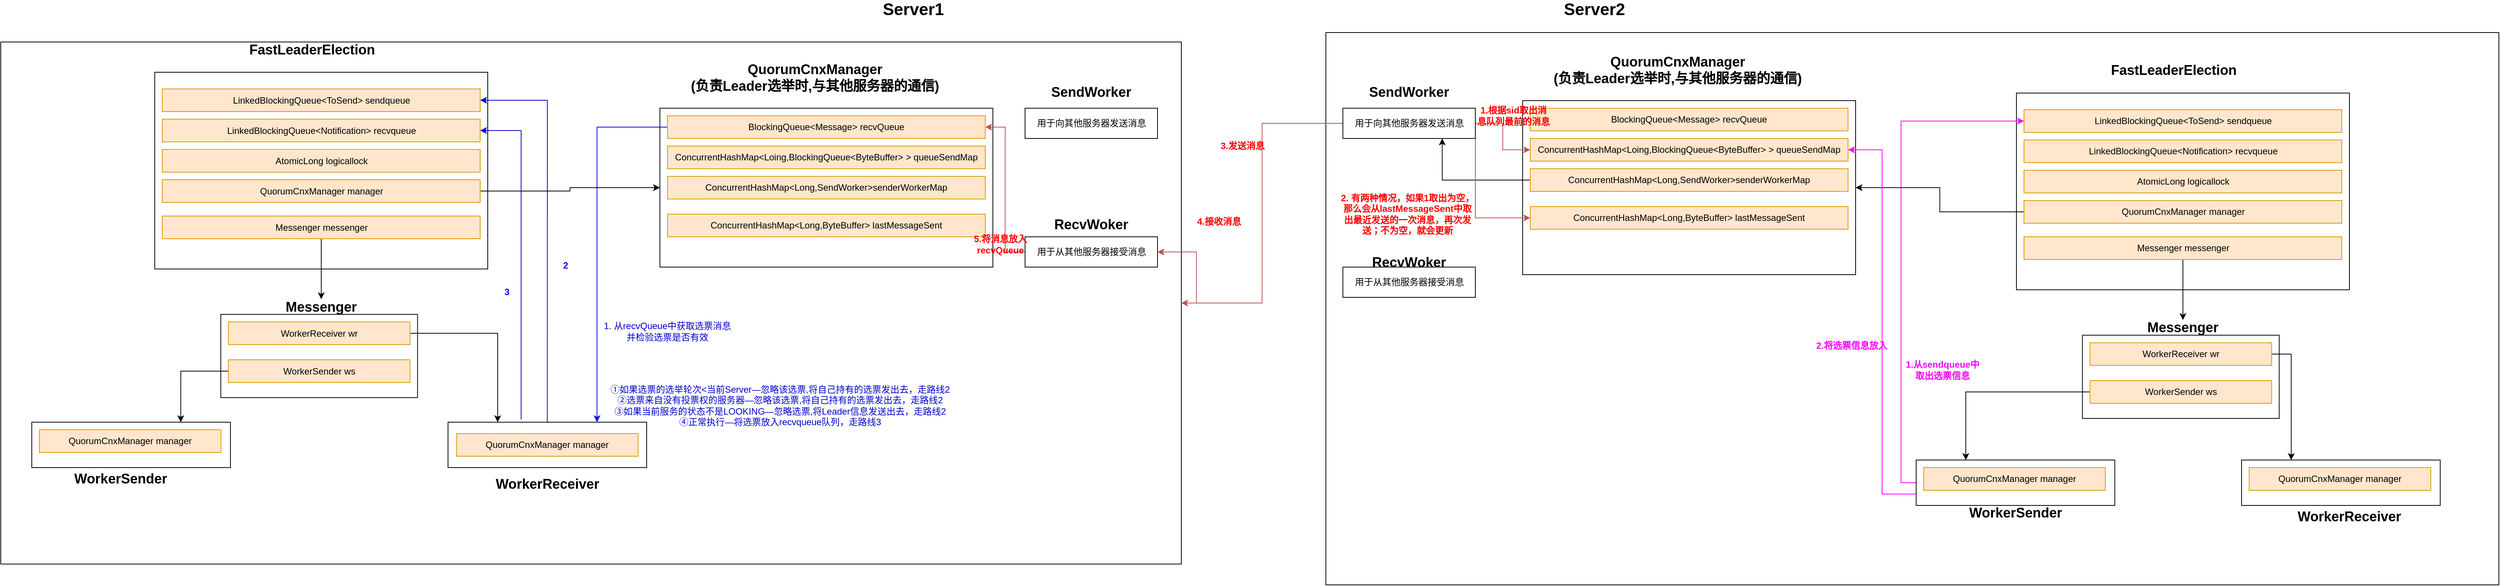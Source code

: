 <mxfile version="14.9.6" type="device"><diagram id="b4B3_gUNbZH7vS8-TH9i" name="第 1 页"><mxGraphModel dx="2449" dy="1035" grid="1" gridSize="10" guides="1" tooltips="1" connect="1" arrows="1" fold="1" page="1" pageScale="1" pageWidth="1169" pageHeight="827" math="0" shadow="0"><root><mxCell id="0"/><mxCell id="1" parent="0"/><mxCell id="OvX3ELkwq_GvKx4C1IVm-16" value="" style="rounded=0;whiteSpace=wrap;html=1;" parent="1" vertex="1"><mxGeometry x="-491" y="252.5" width="1560" height="690" as="geometry"/></mxCell><mxCell id="OvX3ELkwq_GvKx4C1IVm-2" value="&lt;b&gt;&lt;font style=&quot;font-size: 18px&quot;&gt;QuorumCnxManager&lt;br&gt;(负责Leader选举时,与其他服务器的通信)&lt;br&gt;&lt;/font&gt;&lt;/b&gt;" style="text;html=1;strokeColor=none;fillColor=none;align=center;verticalAlign=middle;whiteSpace=wrap;rounded=0;" parent="1" vertex="1"><mxGeometry x="360" y="290" width="450" height="20" as="geometry"/></mxCell><mxCell id="OvX3ELkwq_GvKx4C1IVm-3" value="" style="rounded=0;whiteSpace=wrap;html=1;" parent="1" vertex="1"><mxGeometry x="380" y="340" width="440" height="210" as="geometry"/></mxCell><mxCell id="50JUeWRtAtroO7Kgq8BG-83" style="edgeStyle=orthogonalEdgeStyle;rounded=0;orthogonalLoop=1;jettySize=auto;html=1;exitX=0;exitY=0.5;exitDx=0;exitDy=0;entryX=0.75;entryY=0;entryDx=0;entryDy=0;strokeColor=#0000FF;" parent="1" source="OvX3ELkwq_GvKx4C1IVm-4" target="50JUeWRtAtroO7Kgq8BG-66" edge="1"><mxGeometry relative="1" as="geometry"/></mxCell><mxCell id="OvX3ELkwq_GvKx4C1IVm-4" value="BlockingQueue&amp;lt;Message&amp;gt; recvQueue" style="rounded=0;whiteSpace=wrap;html=1;fillColor=#ffe6cc;strokeColor=#d79b00;" parent="1" vertex="1"><mxGeometry x="390" y="350" width="420" height="30" as="geometry"/></mxCell><mxCell id="OvX3ELkwq_GvKx4C1IVm-5" style="edgeStyle=orthogonalEdgeStyle;rounded=0;orthogonalLoop=1;jettySize=auto;html=1;exitX=0.5;exitY=1;exitDx=0;exitDy=0;" parent="1" source="OvX3ELkwq_GvKx4C1IVm-4" target="OvX3ELkwq_GvKx4C1IVm-4" edge="1"><mxGeometry relative="1" as="geometry"/></mxCell><mxCell id="OvX3ELkwq_GvKx4C1IVm-6" value="ConcurrentHashMap&amp;lt;Loing,BlockingQueue&amp;lt;ByteBuffer&amp;gt; &amp;gt; queueSendMap" style="rounded=0;whiteSpace=wrap;html=1;fillColor=#ffe6cc;strokeColor=#d79b00;" parent="1" vertex="1"><mxGeometry x="390" y="390" width="420" height="30" as="geometry"/></mxCell><mxCell id="OvX3ELkwq_GvKx4C1IVm-7" value="ConcurrentHashMap&amp;lt;Long,SendWorker&amp;gt;senderWorkerMap" style="rounded=0;whiteSpace=wrap;html=1;fillColor=#ffe6cc;strokeColor=#d79b00;" parent="1" vertex="1"><mxGeometry x="390" y="430" width="420" height="30" as="geometry"/></mxCell><mxCell id="OvX3ELkwq_GvKx4C1IVm-8" value="ConcurrentHashMap&amp;lt;Long,ByteBuffer&amp;gt; lastMessageSent" style="rounded=0;whiteSpace=wrap;html=1;fillColor=#ffe6cc;strokeColor=#d79b00;" parent="1" vertex="1"><mxGeometry x="390" y="480" width="420" height="30" as="geometry"/></mxCell><mxCell id="OvX3ELkwq_GvKx4C1IVm-17" value="用于向其他服务器发送消息" style="rounded=0;whiteSpace=wrap;html=1;" parent="1" vertex="1"><mxGeometry x="862.5" y="340" width="175" height="40" as="geometry"/></mxCell><mxCell id="OvX3ELkwq_GvKx4C1IVm-18" value="&lt;b&gt;&lt;font style=&quot;font-size: 18px&quot;&gt;SendWorker&lt;br&gt;&lt;br&gt;&lt;/font&gt;&lt;/b&gt;" style="text;html=1;strokeColor=none;fillColor=none;align=center;verticalAlign=middle;whiteSpace=wrap;rounded=0;" parent="1" vertex="1"><mxGeometry x="800" y="320" width="300" height="20" as="geometry"/></mxCell><mxCell id="OvX3ELkwq_GvKx4C1IVm-20" value="&lt;b&gt;&lt;font style=&quot;font-size: 18px&quot;&gt;RecvWoker&lt;br&gt;&lt;br&gt;&lt;/font&gt;&lt;/b&gt;" style="text;html=1;strokeColor=none;fillColor=none;align=center;verticalAlign=middle;whiteSpace=wrap;rounded=0;" parent="1" vertex="1"><mxGeometry x="800" y="500" width="300" height="10" as="geometry"/></mxCell><mxCell id="OvX3ELkwq_GvKx4C1IVm-48" style="edgeStyle=orthogonalEdgeStyle;rounded=0;orthogonalLoop=1;jettySize=auto;html=1;exitX=0;exitY=0.5;exitDx=0;exitDy=0;entryX=1;entryY=0.5;entryDx=0;entryDy=0;fillColor=#f8cecc;strokeColor=#b85450;" parent="1" source="OvX3ELkwq_GvKx4C1IVm-21" target="OvX3ELkwq_GvKx4C1IVm-4" edge="1"><mxGeometry relative="1" as="geometry"/></mxCell><mxCell id="OvX3ELkwq_GvKx4C1IVm-21" value="用于从其他服务器接受消息" style="rounded=0;whiteSpace=wrap;html=1;" parent="1" vertex="1"><mxGeometry x="862.5" y="510" width="175" height="40" as="geometry"/></mxCell><mxCell id="OvX3ELkwq_GvKx4C1IVm-22" value="&lt;b&gt;&lt;font style=&quot;font-size: 22px&quot;&gt;Server1&lt;/font&gt;&lt;/b&gt;" style="text;html=1;strokeColor=none;fillColor=none;align=center;verticalAlign=middle;whiteSpace=wrap;rounded=0;" parent="1" vertex="1"><mxGeometry x="695" y="200" width="40" height="20" as="geometry"/></mxCell><mxCell id="OvX3ELkwq_GvKx4C1IVm-23" value="" style="rounded=0;whiteSpace=wrap;html=1;" parent="1" vertex="1"><mxGeometry x="1260" y="240" width="1550" height="730" as="geometry"/></mxCell><mxCell id="OvX3ELkwq_GvKx4C1IVm-24" value="&lt;b&gt;&lt;font style=&quot;font-size: 18px&quot;&gt;QuorumCnxManager&lt;br&gt;(负责Leader选举时,与其他服务器的通信)&lt;br&gt;&lt;/font&gt;&lt;/b&gt;" style="text;html=1;strokeColor=none;fillColor=none;align=center;verticalAlign=middle;whiteSpace=wrap;rounded=0;" parent="1" vertex="1"><mxGeometry x="1500" y="280" width="450" height="20" as="geometry"/></mxCell><mxCell id="OvX3ELkwq_GvKx4C1IVm-25" value="" style="rounded=0;whiteSpace=wrap;html=1;" parent="1" vertex="1"><mxGeometry x="1520" y="330" width="440" height="230" as="geometry"/></mxCell><mxCell id="OvX3ELkwq_GvKx4C1IVm-26" value="BlockingQueue&amp;lt;Message&amp;gt; recvQueue" style="rounded=0;whiteSpace=wrap;html=1;fillColor=#ffe6cc;strokeColor=#d79b00;" parent="1" vertex="1"><mxGeometry x="1530" y="340" width="420" height="30" as="geometry"/></mxCell><mxCell id="OvX3ELkwq_GvKx4C1IVm-27" style="edgeStyle=orthogonalEdgeStyle;rounded=0;orthogonalLoop=1;jettySize=auto;html=1;exitX=0.5;exitY=1;exitDx=0;exitDy=0;" parent="1" source="OvX3ELkwq_GvKx4C1IVm-26" target="OvX3ELkwq_GvKx4C1IVm-26" edge="1"><mxGeometry relative="1" as="geometry"/></mxCell><mxCell id="OvX3ELkwq_GvKx4C1IVm-28" value="ConcurrentHashMap&amp;lt;Loing,BlockingQueue&amp;lt;ByteBuffer&amp;gt; &amp;gt; queueSendMap" style="rounded=0;whiteSpace=wrap;html=1;fillColor=#ffe6cc;strokeColor=#d79b00;" parent="1" vertex="1"><mxGeometry x="1530" y="380" width="420" height="30" as="geometry"/></mxCell><mxCell id="OvX3ELkwq_GvKx4C1IVm-36" style="edgeStyle=orthogonalEdgeStyle;rounded=0;orthogonalLoop=1;jettySize=auto;html=1;exitX=0;exitY=0.5;exitDx=0;exitDy=0;entryX=0.75;entryY=1;entryDx=0;entryDy=0;" parent="1" source="OvX3ELkwq_GvKx4C1IVm-29" target="OvX3ELkwq_GvKx4C1IVm-31" edge="1"><mxGeometry relative="1" as="geometry"/></mxCell><mxCell id="OvX3ELkwq_GvKx4C1IVm-29" value="ConcurrentHashMap&amp;lt;Long,SendWorker&amp;gt;senderWorkerMap" style="rounded=0;whiteSpace=wrap;html=1;fillColor=#ffe6cc;strokeColor=#d79b00;" parent="1" vertex="1"><mxGeometry x="1530" y="420" width="420" height="30" as="geometry"/></mxCell><mxCell id="OvX3ELkwq_GvKx4C1IVm-30" value="ConcurrentHashMap&amp;lt;Long,ByteBuffer&amp;gt; lastMessageSent" style="rounded=0;whiteSpace=wrap;html=1;fillColor=#ffe6cc;strokeColor=#d79b00;" parent="1" vertex="1"><mxGeometry x="1530" y="470" width="420" height="30" as="geometry"/></mxCell><mxCell id="OvX3ELkwq_GvKx4C1IVm-37" style="edgeStyle=orthogonalEdgeStyle;rounded=0;orthogonalLoop=1;jettySize=auto;html=1;exitX=1;exitY=0.5;exitDx=0;exitDy=0;entryX=0;entryY=0.5;entryDx=0;entryDy=0;fillColor=#f8cecc;strokeColor=#b85450;" parent="1" source="OvX3ELkwq_GvKx4C1IVm-31" target="OvX3ELkwq_GvKx4C1IVm-28" edge="1"><mxGeometry relative="1" as="geometry"/></mxCell><mxCell id="OvX3ELkwq_GvKx4C1IVm-40" style="edgeStyle=orthogonalEdgeStyle;rounded=0;orthogonalLoop=1;jettySize=auto;html=1;exitX=0;exitY=0.5;exitDx=0;exitDy=0;entryX=1;entryY=0.5;entryDx=0;entryDy=0;fillColor=#f8cecc;strokeColor=#b85450;" parent="1" source="OvX3ELkwq_GvKx4C1IVm-31" target="OvX3ELkwq_GvKx4C1IVm-16" edge="1"><mxGeometry relative="1" as="geometry"/></mxCell><mxCell id="OvX3ELkwq_GvKx4C1IVm-50" style="edgeStyle=orthogonalEdgeStyle;rounded=0;orthogonalLoop=1;jettySize=auto;html=1;exitX=1;exitY=1;exitDx=0;exitDy=0;entryX=0;entryY=0.5;entryDx=0;entryDy=0;fillColor=#f8cecc;strokeColor=#b85450;" parent="1" source="OvX3ELkwq_GvKx4C1IVm-31" target="OvX3ELkwq_GvKx4C1IVm-30" edge="1"><mxGeometry relative="1" as="geometry"/></mxCell><mxCell id="OvX3ELkwq_GvKx4C1IVm-31" value="用于向其他服务器发送消息" style="rounded=0;whiteSpace=wrap;html=1;" parent="1" vertex="1"><mxGeometry x="1282.5" y="340" width="175" height="40" as="geometry"/></mxCell><mxCell id="OvX3ELkwq_GvKx4C1IVm-32" value="&lt;b&gt;&lt;font style=&quot;font-size: 18px&quot;&gt;SendWorker&lt;br&gt;&lt;br&gt;&lt;/font&gt;&lt;/b&gt;" style="text;html=1;strokeColor=none;fillColor=none;align=center;verticalAlign=middle;whiteSpace=wrap;rounded=0;" parent="1" vertex="1"><mxGeometry x="1220" y="320" width="300" height="20" as="geometry"/></mxCell><mxCell id="OvX3ELkwq_GvKx4C1IVm-33" value="&lt;b&gt;&lt;font style=&quot;font-size: 18px&quot;&gt;RecvWoker&lt;br&gt;&lt;br&gt;&lt;/font&gt;&lt;/b&gt;" style="text;html=1;strokeColor=none;fillColor=none;align=center;verticalAlign=middle;whiteSpace=wrap;rounded=0;" parent="1" vertex="1"><mxGeometry x="1220" y="550" width="300" height="10" as="geometry"/></mxCell><mxCell id="OvX3ELkwq_GvKx4C1IVm-34" value="用于从其他服务器接受消息" style="rounded=0;whiteSpace=wrap;html=1;" parent="1" vertex="1"><mxGeometry x="1282.5" y="550" width="175" height="40" as="geometry"/></mxCell><mxCell id="OvX3ELkwq_GvKx4C1IVm-35" value="&lt;b&gt;&lt;font style=&quot;font-size: 22px&quot;&gt;Server2&lt;/font&gt;&lt;/b&gt;" style="text;html=1;strokeColor=none;fillColor=none;align=center;verticalAlign=middle;whiteSpace=wrap;rounded=0;" parent="1" vertex="1"><mxGeometry x="1595" y="200" width="40" height="20" as="geometry"/></mxCell><mxCell id="OvX3ELkwq_GvKx4C1IVm-38" value="&lt;font color=&quot;#ff0000&quot;&gt;&lt;b&gt;1.根据sid取出消息队列最前的消息&lt;/b&gt;&lt;/font&gt;" style="text;html=1;strokeColor=none;fillColor=none;align=center;verticalAlign=middle;whiteSpace=wrap;rounded=0;" parent="1" vertex="1"><mxGeometry x="1457.5" y="340" width="100" height="20" as="geometry"/></mxCell><mxCell id="OvX3ELkwq_GvKx4C1IVm-41" value="&lt;font color=&quot;#ff0000&quot;&gt;&lt;b&gt;3.发送消息&lt;/b&gt;&lt;/font&gt;" style="text;html=1;strokeColor=none;fillColor=none;align=center;verticalAlign=middle;whiteSpace=wrap;rounded=0;" parent="1" vertex="1"><mxGeometry x="1100" y="380" width="100" height="20" as="geometry"/></mxCell><mxCell id="OvX3ELkwq_GvKx4C1IVm-46" style="edgeStyle=orthogonalEdgeStyle;rounded=0;orthogonalLoop=1;jettySize=auto;html=1;exitX=1;exitY=0.5;exitDx=0;exitDy=0;entryX=1;entryY=0.5;entryDx=0;entryDy=0;fillColor=#f8cecc;strokeColor=#b85450;" parent="1" source="OvX3ELkwq_GvKx4C1IVm-16" target="OvX3ELkwq_GvKx4C1IVm-21" edge="1"><mxGeometry relative="1" as="geometry"/></mxCell><mxCell id="OvX3ELkwq_GvKx4C1IVm-47" value="&lt;font color=&quot;#ff0000&quot;&gt;&lt;b&gt;4.接收消息&lt;/b&gt;&lt;/font&gt;" style="text;html=1;strokeColor=none;fillColor=none;align=center;verticalAlign=middle;whiteSpace=wrap;rounded=0;" parent="1" vertex="1"><mxGeometry x="1069" y="480" width="100" height="20" as="geometry"/></mxCell><mxCell id="OvX3ELkwq_GvKx4C1IVm-49" value="&lt;font color=&quot;#ff0000&quot;&gt;&lt;b&gt;5.将消息放入recvQueue&lt;/b&gt;&lt;/font&gt;" style="text;html=1;strokeColor=none;fillColor=none;align=center;verticalAlign=middle;whiteSpace=wrap;rounded=0;" parent="1" vertex="1"><mxGeometry x="780" y="510" width="100" height="20" as="geometry"/></mxCell><mxCell id="OvX3ELkwq_GvKx4C1IVm-51" value="&lt;font color=&quot;#ff0000&quot;&gt;&lt;b&gt;2. 有两种情况，如果1取出为空，那么会从lastMessageSent中取出最近发送的一次消息，再次发送；不为空，就会更新&lt;br&gt;&lt;/b&gt;&lt;/font&gt;" style="text;html=1;strokeColor=none;fillColor=none;align=center;verticalAlign=middle;whiteSpace=wrap;rounded=0;" parent="1" vertex="1"><mxGeometry x="1277.5" y="470" width="180" height="20" as="geometry"/></mxCell><mxCell id="50JUeWRtAtroO7Kgq8BG-1" value="" style="rounded=0;whiteSpace=wrap;html=1;" parent="1" vertex="1"><mxGeometry x="-287.5" y="292.5" width="440" height="260" as="geometry"/></mxCell><mxCell id="50JUeWRtAtroO7Kgq8BG-2" value="&lt;b&gt;&lt;font style=&quot;font-size: 18px&quot;&gt;FastLeaderElection&lt;/font&gt;&lt;/b&gt;" style="text;html=1;strokeColor=none;fillColor=none;align=center;verticalAlign=middle;whiteSpace=wrap;rounded=0;" parent="1" vertex="1"><mxGeometry x="-187.5" y="252.5" width="215" height="20" as="geometry"/></mxCell><mxCell id="50JUeWRtAtroO7Kgq8BG-3" value="LinkedBlockingQueue&amp;lt;ToSend&amp;gt; sendqueue" style="rounded=0;whiteSpace=wrap;html=1;fillColor=#ffe6cc;strokeColor=#d79b00;" parent="1" vertex="1"><mxGeometry x="-277.5" y="314.5" width="420" height="30" as="geometry"/></mxCell><mxCell id="50JUeWRtAtroO7Kgq8BG-4" style="edgeStyle=orthogonalEdgeStyle;rounded=0;orthogonalLoop=1;jettySize=auto;html=1;exitX=0.5;exitY=1;exitDx=0;exitDy=0;" parent="1" source="50JUeWRtAtroO7Kgq8BG-3" target="50JUeWRtAtroO7Kgq8BG-3" edge="1"><mxGeometry relative="1" as="geometry"/></mxCell><mxCell id="50JUeWRtAtroO7Kgq8BG-5" value="LinkedBlockingQueue&amp;lt;Notification&amp;gt; recvqueue" style="rounded=0;whiteSpace=wrap;html=1;fillColor=#ffe6cc;strokeColor=#d79b00;" parent="1" vertex="1"><mxGeometry x="-277.5" y="354.5" width="420" height="30" as="geometry"/></mxCell><mxCell id="50JUeWRtAtroO7Kgq8BG-6" value="AtomicLong logicallock" style="rounded=0;whiteSpace=wrap;html=1;fillColor=#ffe6cc;strokeColor=#d79b00;" parent="1" vertex="1"><mxGeometry x="-277.5" y="394.5" width="420" height="30" as="geometry"/></mxCell><mxCell id="50JUeWRtAtroO7Kgq8BG-50" style="edgeStyle=orthogonalEdgeStyle;rounded=0;orthogonalLoop=1;jettySize=auto;html=1;exitX=1;exitY=0.5;exitDx=0;exitDy=0;entryX=0;entryY=0.5;entryDx=0;entryDy=0;" parent="1" source="50JUeWRtAtroO7Kgq8BG-7" target="OvX3ELkwq_GvKx4C1IVm-3" edge="1"><mxGeometry relative="1" as="geometry"/></mxCell><mxCell id="50JUeWRtAtroO7Kgq8BG-7" value="QuorumCnxManager manager" style="rounded=0;whiteSpace=wrap;html=1;fillColor=#ffe6cc;strokeColor=#d79b00;" parent="1" vertex="1"><mxGeometry x="-277.5" y="434.5" width="420" height="30" as="geometry"/></mxCell><mxCell id="50JUeWRtAtroO7Kgq8BG-8" style="edgeStyle=orthogonalEdgeStyle;rounded=0;orthogonalLoop=1;jettySize=auto;html=1;exitX=0.5;exitY=1;exitDx=0;exitDy=0;" parent="1" source="50JUeWRtAtroO7Kgq8BG-9" target="50JUeWRtAtroO7Kgq8BG-11" edge="1"><mxGeometry relative="1" as="geometry"/></mxCell><mxCell id="50JUeWRtAtroO7Kgq8BG-9" value="Messenger messenger" style="rounded=0;whiteSpace=wrap;html=1;fillColor=#ffe6cc;strokeColor=#d79b00;" parent="1" vertex="1"><mxGeometry x="-277.5" y="482.5" width="420" height="30" as="geometry"/></mxCell><mxCell id="50JUeWRtAtroO7Kgq8BG-10" value="" style="rounded=0;whiteSpace=wrap;html=1;" parent="1" vertex="1"><mxGeometry x="-200.25" y="612.5" width="260" height="110" as="geometry"/></mxCell><mxCell id="50JUeWRtAtroO7Kgq8BG-11" value="&lt;b&gt;&lt;font style=&quot;font-size: 18px&quot;&gt;Messenger&lt;/font&gt;&lt;/b&gt;" style="text;html=1;strokeColor=none;fillColor=none;align=center;verticalAlign=middle;whiteSpace=wrap;rounded=0;" parent="1" vertex="1"><mxGeometry x="-175" y="592.5" width="215" height="20" as="geometry"/></mxCell><mxCell id="50JUeWRtAtroO7Kgq8BG-81" style="edgeStyle=orthogonalEdgeStyle;rounded=0;orthogonalLoop=1;jettySize=auto;html=1;exitX=1;exitY=0.5;exitDx=0;exitDy=0;entryX=0.25;entryY=0;entryDx=0;entryDy=0;strokeColor=#000000;" parent="1" source="50JUeWRtAtroO7Kgq8BG-13" target="50JUeWRtAtroO7Kgq8BG-66" edge="1"><mxGeometry relative="1" as="geometry"/></mxCell><mxCell id="50JUeWRtAtroO7Kgq8BG-13" value="WorkerReceiver wr" style="rounded=0;whiteSpace=wrap;html=1;fillColor=#ffe6cc;strokeColor=#d79b00;" parent="1" vertex="1"><mxGeometry x="-190.25" y="622.5" width="240" height="30" as="geometry"/></mxCell><mxCell id="50JUeWRtAtroO7Kgq8BG-14" style="edgeStyle=orthogonalEdgeStyle;rounded=0;orthogonalLoop=1;jettySize=auto;html=1;exitX=0.5;exitY=1;exitDx=0;exitDy=0;" parent="1" source="50JUeWRtAtroO7Kgq8BG-13" target="50JUeWRtAtroO7Kgq8BG-13" edge="1"><mxGeometry relative="1" as="geometry"/></mxCell><mxCell id="50JUeWRtAtroO7Kgq8BG-80" style="edgeStyle=orthogonalEdgeStyle;rounded=0;orthogonalLoop=1;jettySize=auto;html=1;exitX=0;exitY=0.5;exitDx=0;exitDy=0;entryX=0.75;entryY=0;entryDx=0;entryDy=0;strokeColor=#000000;" parent="1" source="50JUeWRtAtroO7Kgq8BG-16" target="50JUeWRtAtroO7Kgq8BG-75" edge="1"><mxGeometry relative="1" as="geometry"/></mxCell><mxCell id="50JUeWRtAtroO7Kgq8BG-16" value="WorkerSender ws" style="rounded=0;whiteSpace=wrap;html=1;fillColor=#ffe6cc;strokeColor=#d79b00;" parent="1" vertex="1"><mxGeometry x="-190.25" y="672.5" width="240" height="30" as="geometry"/></mxCell><mxCell id="50JUeWRtAtroO7Kgq8BG-25" value="" style="rounded=0;whiteSpace=wrap;html=1;" parent="1" vertex="1"><mxGeometry x="2172.5" y="320" width="440" height="260" as="geometry"/></mxCell><mxCell id="50JUeWRtAtroO7Kgq8BG-26" value="&lt;b&gt;&lt;font style=&quot;font-size: 18px&quot;&gt;FastLeaderElection&lt;/font&gt;&lt;/b&gt;" style="text;html=1;strokeColor=none;fillColor=none;align=center;verticalAlign=middle;whiteSpace=wrap;rounded=0;" parent="1" vertex="1"><mxGeometry x="2272.5" y="280" width="215" height="20" as="geometry"/></mxCell><mxCell id="50JUeWRtAtroO7Kgq8BG-27" value="LinkedBlockingQueue&amp;lt;ToSend&amp;gt; sendqueue" style="rounded=0;whiteSpace=wrap;html=1;fillColor=#ffe6cc;strokeColor=#d79b00;" parent="1" vertex="1"><mxGeometry x="2182.5" y="342" width="420" height="30" as="geometry"/></mxCell><mxCell id="50JUeWRtAtroO7Kgq8BG-28" style="edgeStyle=orthogonalEdgeStyle;rounded=0;orthogonalLoop=1;jettySize=auto;html=1;exitX=0.5;exitY=1;exitDx=0;exitDy=0;" parent="1" source="50JUeWRtAtroO7Kgq8BG-27" target="50JUeWRtAtroO7Kgq8BG-27" edge="1"><mxGeometry relative="1" as="geometry"/></mxCell><mxCell id="50JUeWRtAtroO7Kgq8BG-29" value="LinkedBlockingQueue&amp;lt;Notification&amp;gt; recvqueue" style="rounded=0;whiteSpace=wrap;html=1;fillColor=#ffe6cc;strokeColor=#d79b00;" parent="1" vertex="1"><mxGeometry x="2182.5" y="382" width="420" height="30" as="geometry"/></mxCell><mxCell id="50JUeWRtAtroO7Kgq8BG-30" value="AtomicLong logicallock" style="rounded=0;whiteSpace=wrap;html=1;fillColor=#ffe6cc;strokeColor=#d79b00;" parent="1" vertex="1"><mxGeometry x="2182.5" y="422" width="420" height="30" as="geometry"/></mxCell><mxCell id="50JUeWRtAtroO7Kgq8BG-49" style="edgeStyle=orthogonalEdgeStyle;rounded=0;orthogonalLoop=1;jettySize=auto;html=1;exitX=0;exitY=0.5;exitDx=0;exitDy=0;entryX=1;entryY=0.5;entryDx=0;entryDy=0;" parent="1" source="50JUeWRtAtroO7Kgq8BG-31" target="OvX3ELkwq_GvKx4C1IVm-25" edge="1"><mxGeometry relative="1" as="geometry"/></mxCell><mxCell id="50JUeWRtAtroO7Kgq8BG-31" value="QuorumCnxManager manager" style="rounded=0;whiteSpace=wrap;html=1;fillColor=#ffe6cc;strokeColor=#d79b00;" parent="1" vertex="1"><mxGeometry x="2182.5" y="462" width="420" height="30" as="geometry"/></mxCell><mxCell id="50JUeWRtAtroO7Kgq8BG-32" style="edgeStyle=orthogonalEdgeStyle;rounded=0;orthogonalLoop=1;jettySize=auto;html=1;exitX=0.5;exitY=1;exitDx=0;exitDy=0;" parent="1" source="50JUeWRtAtroO7Kgq8BG-33" target="50JUeWRtAtroO7Kgq8BG-35" edge="1"><mxGeometry relative="1" as="geometry"/></mxCell><mxCell id="50JUeWRtAtroO7Kgq8BG-33" value="Messenger messenger" style="rounded=0;whiteSpace=wrap;html=1;fillColor=#ffe6cc;strokeColor=#d79b00;" parent="1" vertex="1"><mxGeometry x="2182.5" y="510" width="420" height="30" as="geometry"/></mxCell><mxCell id="50JUeWRtAtroO7Kgq8BG-34" value="" style="rounded=0;whiteSpace=wrap;html=1;" parent="1" vertex="1"><mxGeometry x="2259.75" y="640" width="260" height="110" as="geometry"/></mxCell><mxCell id="50JUeWRtAtroO7Kgq8BG-35" value="&lt;b&gt;&lt;font style=&quot;font-size: 18px&quot;&gt;Messenger&lt;/font&gt;&lt;/b&gt;" style="text;html=1;strokeColor=none;fillColor=none;align=center;verticalAlign=middle;whiteSpace=wrap;rounded=0;" parent="1" vertex="1"><mxGeometry x="2285" y="620" width="215" height="20" as="geometry"/></mxCell><mxCell id="50JUeWRtAtroO7Kgq8BG-60" style="edgeStyle=orthogonalEdgeStyle;rounded=0;orthogonalLoop=1;jettySize=auto;html=1;exitX=1;exitY=0.5;exitDx=0;exitDy=0;entryX=0.25;entryY=0;entryDx=0;entryDy=0;" parent="1" source="50JUeWRtAtroO7Kgq8BG-37" target="50JUeWRtAtroO7Kgq8BG-51" edge="1"><mxGeometry relative="1" as="geometry"/></mxCell><mxCell id="50JUeWRtAtroO7Kgq8BG-37" value="WorkerReceiver wr" style="rounded=0;whiteSpace=wrap;html=1;fillColor=#ffe6cc;strokeColor=#d79b00;" parent="1" vertex="1"><mxGeometry x="2269.75" y="650" width="240" height="30" as="geometry"/></mxCell><mxCell id="50JUeWRtAtroO7Kgq8BG-38" style="edgeStyle=orthogonalEdgeStyle;rounded=0;orthogonalLoop=1;jettySize=auto;html=1;exitX=0.5;exitY=1;exitDx=0;exitDy=0;" parent="1" source="50JUeWRtAtroO7Kgq8BG-37" target="50JUeWRtAtroO7Kgq8BG-37" edge="1"><mxGeometry relative="1" as="geometry"/></mxCell><mxCell id="50JUeWRtAtroO7Kgq8BG-59" style="edgeStyle=orthogonalEdgeStyle;rounded=0;orthogonalLoop=1;jettySize=auto;html=1;exitX=0;exitY=0.5;exitDx=0;exitDy=0;entryX=0.25;entryY=0;entryDx=0;entryDy=0;" parent="1" source="50JUeWRtAtroO7Kgq8BG-40" target="50JUeWRtAtroO7Kgq8BG-55" edge="1"><mxGeometry relative="1" as="geometry"/></mxCell><mxCell id="50JUeWRtAtroO7Kgq8BG-40" value="WorkerSender ws" style="rounded=0;whiteSpace=wrap;html=1;fillColor=#ffe6cc;strokeColor=#d79b00;" parent="1" vertex="1"><mxGeometry x="2269.75" y="700" width="240" height="30" as="geometry"/></mxCell><mxCell id="50JUeWRtAtroO7Kgq8BG-51" value="" style="rounded=0;whiteSpace=wrap;html=1;" parent="1" vertex="1"><mxGeometry x="2470" y="805" width="262.5" height="60" as="geometry"/></mxCell><mxCell id="50JUeWRtAtroO7Kgq8BG-52" value="&lt;b&gt;&lt;font style=&quot;font-size: 18px&quot;&gt;WorkerReceiver&lt;/font&gt;&lt;/b&gt;" style="text;html=1;strokeColor=none;fillColor=none;align=center;verticalAlign=middle;whiteSpace=wrap;rounded=0;" parent="1" vertex="1"><mxGeometry x="2505" y="870" width="215" height="20" as="geometry"/></mxCell><mxCell id="50JUeWRtAtroO7Kgq8BG-53" value="QuorumCnxManager manager" style="rounded=0;whiteSpace=wrap;html=1;fillColor=#ffe6cc;strokeColor=#d79b00;" parent="1" vertex="1"><mxGeometry x="2480" y="815" width="240" height="30" as="geometry"/></mxCell><mxCell id="50JUeWRtAtroO7Kgq8BG-54" style="edgeStyle=orthogonalEdgeStyle;rounded=0;orthogonalLoop=1;jettySize=auto;html=1;exitX=0.5;exitY=1;exitDx=0;exitDy=0;" parent="1" source="50JUeWRtAtroO7Kgq8BG-53" target="50JUeWRtAtroO7Kgq8BG-53" edge="1"><mxGeometry relative="1" as="geometry"/></mxCell><mxCell id="50JUeWRtAtroO7Kgq8BG-62" style="edgeStyle=orthogonalEdgeStyle;rounded=0;orthogonalLoop=1;jettySize=auto;html=1;exitX=0;exitY=0.5;exitDx=0;exitDy=0;entryX=0;entryY=0.5;entryDx=0;entryDy=0;fillColor=#dae8fc;strokeColor=#FF00FF;" parent="1" source="50JUeWRtAtroO7Kgq8BG-55" target="50JUeWRtAtroO7Kgq8BG-27" edge="1"><mxGeometry relative="1" as="geometry"/></mxCell><mxCell id="50JUeWRtAtroO7Kgq8BG-64" style="edgeStyle=orthogonalEdgeStyle;rounded=0;orthogonalLoop=1;jettySize=auto;html=1;exitX=0;exitY=0.75;exitDx=0;exitDy=0;entryX=1;entryY=0.5;entryDx=0;entryDy=0;strokeColor=#FF00FF;" parent="1" source="50JUeWRtAtroO7Kgq8BG-55" target="OvX3ELkwq_GvKx4C1IVm-28" edge="1"><mxGeometry relative="1" as="geometry"/></mxCell><mxCell id="50JUeWRtAtroO7Kgq8BG-55" value="" style="rounded=0;whiteSpace=wrap;html=1;" parent="1" vertex="1"><mxGeometry x="2040" y="805" width="262.5" height="60" as="geometry"/></mxCell><mxCell id="50JUeWRtAtroO7Kgq8BG-56" value="&lt;b&gt;&lt;font style=&quot;font-size: 18px&quot;&gt;WorkerSender&lt;/font&gt;&lt;/b&gt;" style="text;html=1;strokeColor=none;fillColor=none;align=center;verticalAlign=middle;whiteSpace=wrap;rounded=0;" parent="1" vertex="1"><mxGeometry x="2063.75" y="865" width="215" height="20" as="geometry"/></mxCell><mxCell id="50JUeWRtAtroO7Kgq8BG-57" value="QuorumCnxManager manager" style="rounded=0;whiteSpace=wrap;html=1;fillColor=#ffe6cc;strokeColor=#d79b00;" parent="1" vertex="1"><mxGeometry x="2050" y="815" width="240" height="30" as="geometry"/></mxCell><mxCell id="50JUeWRtAtroO7Kgq8BG-58" style="edgeStyle=orthogonalEdgeStyle;rounded=0;orthogonalLoop=1;jettySize=auto;html=1;exitX=0.5;exitY=1;exitDx=0;exitDy=0;" parent="1" source="50JUeWRtAtroO7Kgq8BG-57" target="50JUeWRtAtroO7Kgq8BG-57" edge="1"><mxGeometry relative="1" as="geometry"/></mxCell><mxCell id="50JUeWRtAtroO7Kgq8BG-63" value="&lt;font color=&quot;#ff00ff&quot;&gt;&lt;b&gt;1.从sendqueue中取出选票信息&lt;/b&gt;&lt;/font&gt;" style="text;html=1;strokeColor=none;fillColor=none;align=center;verticalAlign=middle;whiteSpace=wrap;rounded=0;" parent="1" vertex="1"><mxGeometry x="2020" y="672.5" width="110" height="27" as="geometry"/></mxCell><mxCell id="50JUeWRtAtroO7Kgq8BG-65" value="&lt;font color=&quot;#ff00ff&quot;&gt;&lt;b&gt;2.将选票信息放入&lt;/b&gt;&lt;/font&gt;" style="text;html=1;strokeColor=none;fillColor=none;align=center;verticalAlign=middle;whiteSpace=wrap;rounded=0;" parent="1" vertex="1"><mxGeometry x="1900" y="640" width="110" height="27" as="geometry"/></mxCell><mxCell id="Z_qsnWy-OrGEyCgV1Eu6-3" style="edgeStyle=orthogonalEdgeStyle;rounded=0;orthogonalLoop=1;jettySize=auto;html=1;exitX=0.5;exitY=0;exitDx=0;exitDy=0;entryX=1;entryY=0.5;entryDx=0;entryDy=0;strokeColor=#0000CC;" edge="1" parent="1" source="50JUeWRtAtroO7Kgq8BG-66" target="50JUeWRtAtroO7Kgq8BG-3"><mxGeometry relative="1" as="geometry"/></mxCell><mxCell id="Z_qsnWy-OrGEyCgV1Eu6-5" style="edgeStyle=orthogonalEdgeStyle;rounded=0;orthogonalLoop=1;jettySize=auto;html=1;exitX=0.368;exitY=-0.06;exitDx=0;exitDy=0;entryX=1;entryY=0.5;entryDx=0;entryDy=0;strokeColor=#0000CC;exitPerimeter=0;" edge="1" parent="1" source="50JUeWRtAtroO7Kgq8BG-66" target="50JUeWRtAtroO7Kgq8BG-5"><mxGeometry relative="1" as="geometry"/></mxCell><mxCell id="50JUeWRtAtroO7Kgq8BG-66" value="" style="rounded=0;whiteSpace=wrap;html=1;" parent="1" vertex="1"><mxGeometry x="100" y="755" width="262.5" height="60" as="geometry"/></mxCell><mxCell id="50JUeWRtAtroO7Kgq8BG-67" value="&lt;b&gt;&lt;font style=&quot;font-size: 18px&quot;&gt;WorkerReceiver&lt;/font&gt;&lt;/b&gt;" style="text;html=1;strokeColor=none;fillColor=none;align=center;verticalAlign=middle;whiteSpace=wrap;rounded=0;" parent="1" vertex="1"><mxGeometry x="123.75" y="827" width="215" height="20" as="geometry"/></mxCell><mxCell id="50JUeWRtAtroO7Kgq8BG-68" value="QuorumCnxManager manager" style="rounded=0;whiteSpace=wrap;html=1;fillColor=#ffe6cc;strokeColor=#d79b00;" parent="1" vertex="1"><mxGeometry x="111.25" y="770" width="240" height="30" as="geometry"/></mxCell><mxCell id="50JUeWRtAtroO7Kgq8BG-69" style="edgeStyle=orthogonalEdgeStyle;rounded=0;orthogonalLoop=1;jettySize=auto;html=1;exitX=0.5;exitY=1;exitDx=0;exitDy=0;" parent="1" source="50JUeWRtAtroO7Kgq8BG-68" target="50JUeWRtAtroO7Kgq8BG-68" edge="1"><mxGeometry relative="1" as="geometry"/></mxCell><mxCell id="50JUeWRtAtroO7Kgq8BG-75" value="" style="rounded=0;whiteSpace=wrap;html=1;" parent="1" vertex="1"><mxGeometry x="-450" y="755" width="262.5" height="60" as="geometry"/></mxCell><mxCell id="50JUeWRtAtroO7Kgq8BG-76" value="&lt;b&gt;&lt;font style=&quot;font-size: 18px&quot;&gt;WorkerSender&lt;/font&gt;&lt;/b&gt;" style="text;html=1;strokeColor=none;fillColor=none;align=center;verticalAlign=middle;whiteSpace=wrap;rounded=0;" parent="1" vertex="1"><mxGeometry x="-440" y="820" width="215" height="20" as="geometry"/></mxCell><mxCell id="50JUeWRtAtroO7Kgq8BG-77" value="QuorumCnxManager manager" style="rounded=0;whiteSpace=wrap;html=1;fillColor=#ffe6cc;strokeColor=#d79b00;" parent="1" vertex="1"><mxGeometry x="-440" y="765" width="240" height="30" as="geometry"/></mxCell><mxCell id="50JUeWRtAtroO7Kgq8BG-78" style="edgeStyle=orthogonalEdgeStyle;rounded=0;orthogonalLoop=1;jettySize=auto;html=1;exitX=0.5;exitY=1;exitDx=0;exitDy=0;" parent="1" source="50JUeWRtAtroO7Kgq8BG-77" target="50JUeWRtAtroO7Kgq8BG-77" edge="1"><mxGeometry relative="1" as="geometry"/></mxCell><mxCell id="50JUeWRtAtroO7Kgq8BG-84" value="&lt;font color=&quot;#0000cc&quot;&gt;1. 从recvQueue中获取选票消息&lt;br&gt;并检验选票是否有效&lt;br&gt;&lt;/font&gt;" style="text;html=1;strokeColor=none;fillColor=none;align=center;verticalAlign=middle;whiteSpace=wrap;rounded=0;" parent="1" vertex="1"><mxGeometry x="300" y="620" width="180" height="30" as="geometry"/></mxCell><mxCell id="50JUeWRtAtroO7Kgq8BG-86" value="&lt;font color=&quot;#0000cc&quot;&gt;&lt;br&gt;&lt;/font&gt;" style="text;html=1;strokeColor=none;fillColor=none;align=center;verticalAlign=middle;whiteSpace=wrap;rounded=0;" parent="1" vertex="1"><mxGeometry x="280" y="885" width="180" height="30" as="geometry"/></mxCell><mxCell id="Z_qsnWy-OrGEyCgV1Eu6-1" value="&lt;font color=&quot;#0000cc&quot;&gt;①如果选票的选举轮次&amp;lt;当前Server—忽略该选票,将自己持有的选票发出去，走路线2&lt;br&gt;②选票来自没有投票权的服务器—忽略该选票,将自己持有的选票发出去，走路线2&lt;br&gt;③如果当前服务的状态不是LOOKING—忽略选票,将Leader信息发送出去，走路线2&lt;br&gt;④正常执行—将选票放入recvqueue队列，走路线3&lt;br&gt;&lt;/font&gt;" style="text;html=1;strokeColor=none;fillColor=none;align=center;verticalAlign=middle;whiteSpace=wrap;rounded=0;" vertex="1" parent="1"><mxGeometry x="230" y="715" width="617.5" height="35" as="geometry"/></mxCell><mxCell id="Z_qsnWy-OrGEyCgV1Eu6-4" value="&lt;b&gt;&lt;font color=&quot;#0000ff&quot;&gt;2&lt;/font&gt;&lt;/b&gt;" style="text;html=1;strokeColor=none;fillColor=none;align=center;verticalAlign=middle;whiteSpace=wrap;rounded=0;" vertex="1" parent="1"><mxGeometry x="240" y="530" width="31.25" height="35.5" as="geometry"/></mxCell><mxCell id="Z_qsnWy-OrGEyCgV1Eu6-6" value="&lt;b&gt;&lt;font color=&quot;#0000ff&quot;&gt;3&lt;/font&gt;&lt;/b&gt;" style="text;html=1;strokeColor=none;fillColor=none;align=center;verticalAlign=middle;whiteSpace=wrap;rounded=0;" vertex="1" parent="1"><mxGeometry x="152.5" y="572.5" width="50" height="20" as="geometry"/></mxCell></root></mxGraphModel></diagram></mxfile>